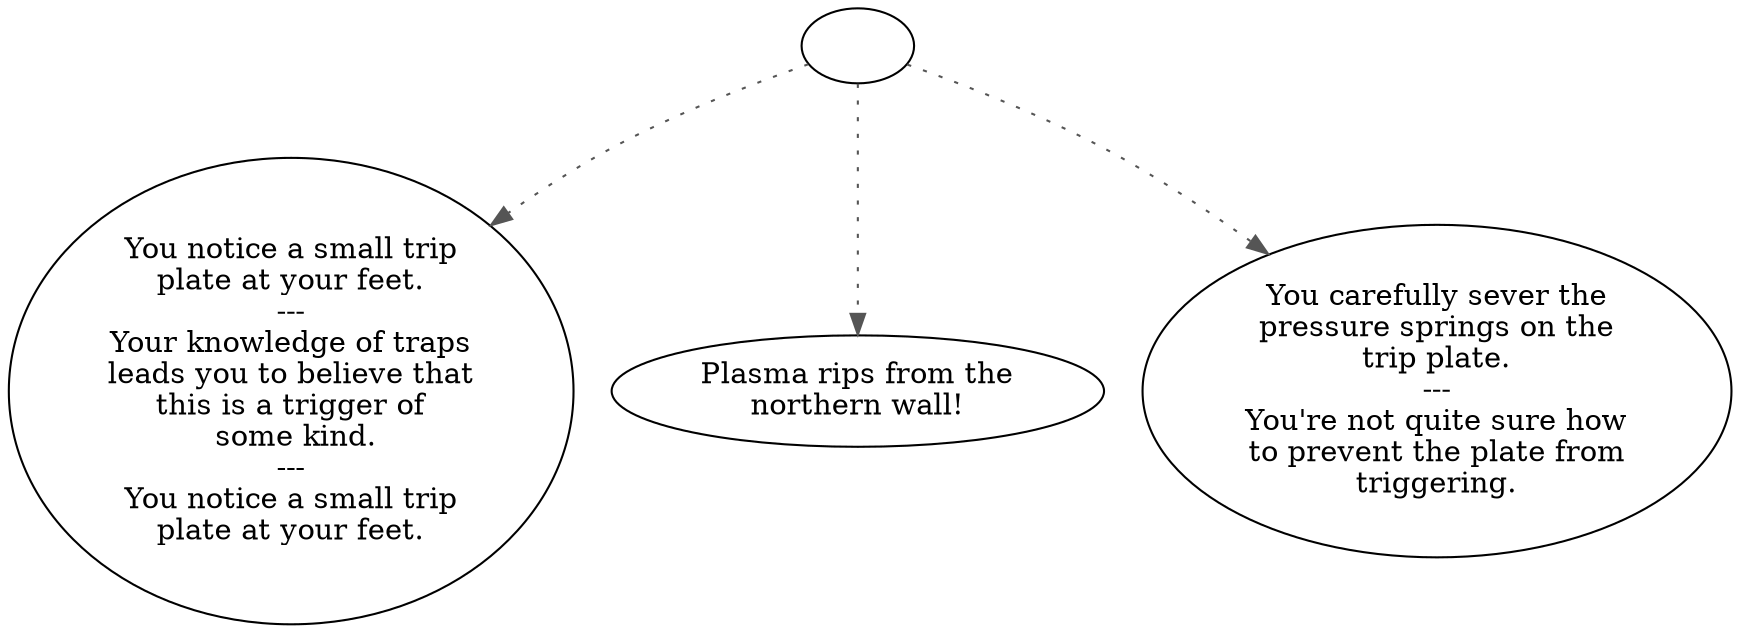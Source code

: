 digraph VPLASMA {
  "start" [style=filled       fillcolor="#FFFFFF"       color="#000000"]
  "start" -> "description_p_proc" [style=dotted color="#555555"]
  "start" -> "spatial_p_proc" [style=dotted color="#555555"]
  "start" -> "use_skill_on_p_proc" [style=dotted color="#555555"]
  "start" [label=""]
  "description_p_proc" [style=filled       fillcolor="#FFFFFF"       color="#000000"]
  "description_p_proc" [label="You notice a small trip\nplate at your feet.\n---\nYour knowledge of traps\nleads you to believe that\nthis is a trigger of\n some kind.\n---\nYou notice a small trip\nplate at your feet."]
  "spatial_p_proc" [style=filled       fillcolor="#FFFFFF"       color="#000000"]
  "spatial_p_proc" [label="Plasma rips from the\nnorthern wall!"]
  "use_skill_on_p_proc" [style=filled       fillcolor="#FFFFFF"       color="#000000"]
  "use_skill_on_p_proc" [label="You carefully sever the\npressure springs on the\ntrip plate.\n---\nYou're not quite sure how\nto prevent the plate from\ntriggering."]
}